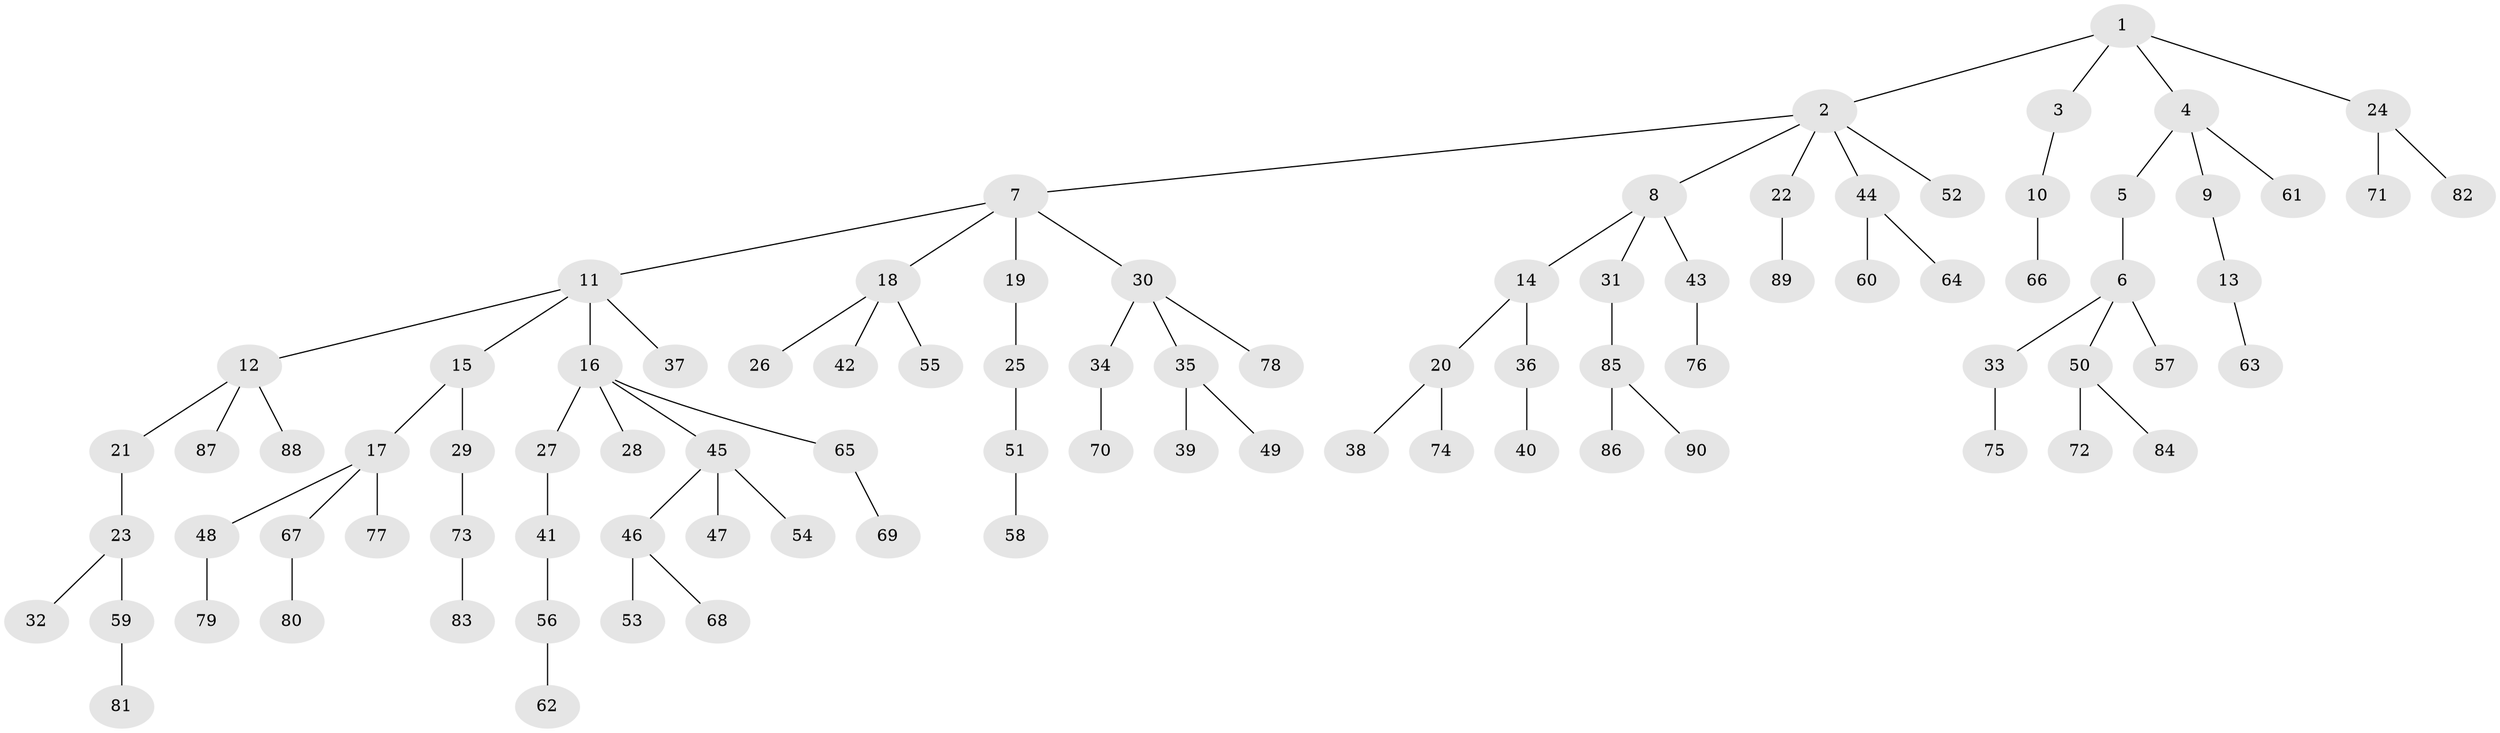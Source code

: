 // Generated by graph-tools (version 1.1) at 2025/11/02/27/25 16:11:26]
// undirected, 90 vertices, 89 edges
graph export_dot {
graph [start="1"]
  node [color=gray90,style=filled];
  1;
  2;
  3;
  4;
  5;
  6;
  7;
  8;
  9;
  10;
  11;
  12;
  13;
  14;
  15;
  16;
  17;
  18;
  19;
  20;
  21;
  22;
  23;
  24;
  25;
  26;
  27;
  28;
  29;
  30;
  31;
  32;
  33;
  34;
  35;
  36;
  37;
  38;
  39;
  40;
  41;
  42;
  43;
  44;
  45;
  46;
  47;
  48;
  49;
  50;
  51;
  52;
  53;
  54;
  55;
  56;
  57;
  58;
  59;
  60;
  61;
  62;
  63;
  64;
  65;
  66;
  67;
  68;
  69;
  70;
  71;
  72;
  73;
  74;
  75;
  76;
  77;
  78;
  79;
  80;
  81;
  82;
  83;
  84;
  85;
  86;
  87;
  88;
  89;
  90;
  1 -- 2;
  1 -- 3;
  1 -- 4;
  1 -- 24;
  2 -- 7;
  2 -- 8;
  2 -- 22;
  2 -- 44;
  2 -- 52;
  3 -- 10;
  4 -- 5;
  4 -- 9;
  4 -- 61;
  5 -- 6;
  6 -- 33;
  6 -- 50;
  6 -- 57;
  7 -- 11;
  7 -- 18;
  7 -- 19;
  7 -- 30;
  8 -- 14;
  8 -- 31;
  8 -- 43;
  9 -- 13;
  10 -- 66;
  11 -- 12;
  11 -- 15;
  11 -- 16;
  11 -- 37;
  12 -- 21;
  12 -- 87;
  12 -- 88;
  13 -- 63;
  14 -- 20;
  14 -- 36;
  15 -- 17;
  15 -- 29;
  16 -- 27;
  16 -- 28;
  16 -- 45;
  16 -- 65;
  17 -- 48;
  17 -- 67;
  17 -- 77;
  18 -- 26;
  18 -- 42;
  18 -- 55;
  19 -- 25;
  20 -- 38;
  20 -- 74;
  21 -- 23;
  22 -- 89;
  23 -- 32;
  23 -- 59;
  24 -- 71;
  24 -- 82;
  25 -- 51;
  27 -- 41;
  29 -- 73;
  30 -- 34;
  30 -- 35;
  30 -- 78;
  31 -- 85;
  33 -- 75;
  34 -- 70;
  35 -- 39;
  35 -- 49;
  36 -- 40;
  41 -- 56;
  43 -- 76;
  44 -- 60;
  44 -- 64;
  45 -- 46;
  45 -- 47;
  45 -- 54;
  46 -- 53;
  46 -- 68;
  48 -- 79;
  50 -- 72;
  50 -- 84;
  51 -- 58;
  56 -- 62;
  59 -- 81;
  65 -- 69;
  67 -- 80;
  73 -- 83;
  85 -- 86;
  85 -- 90;
}
